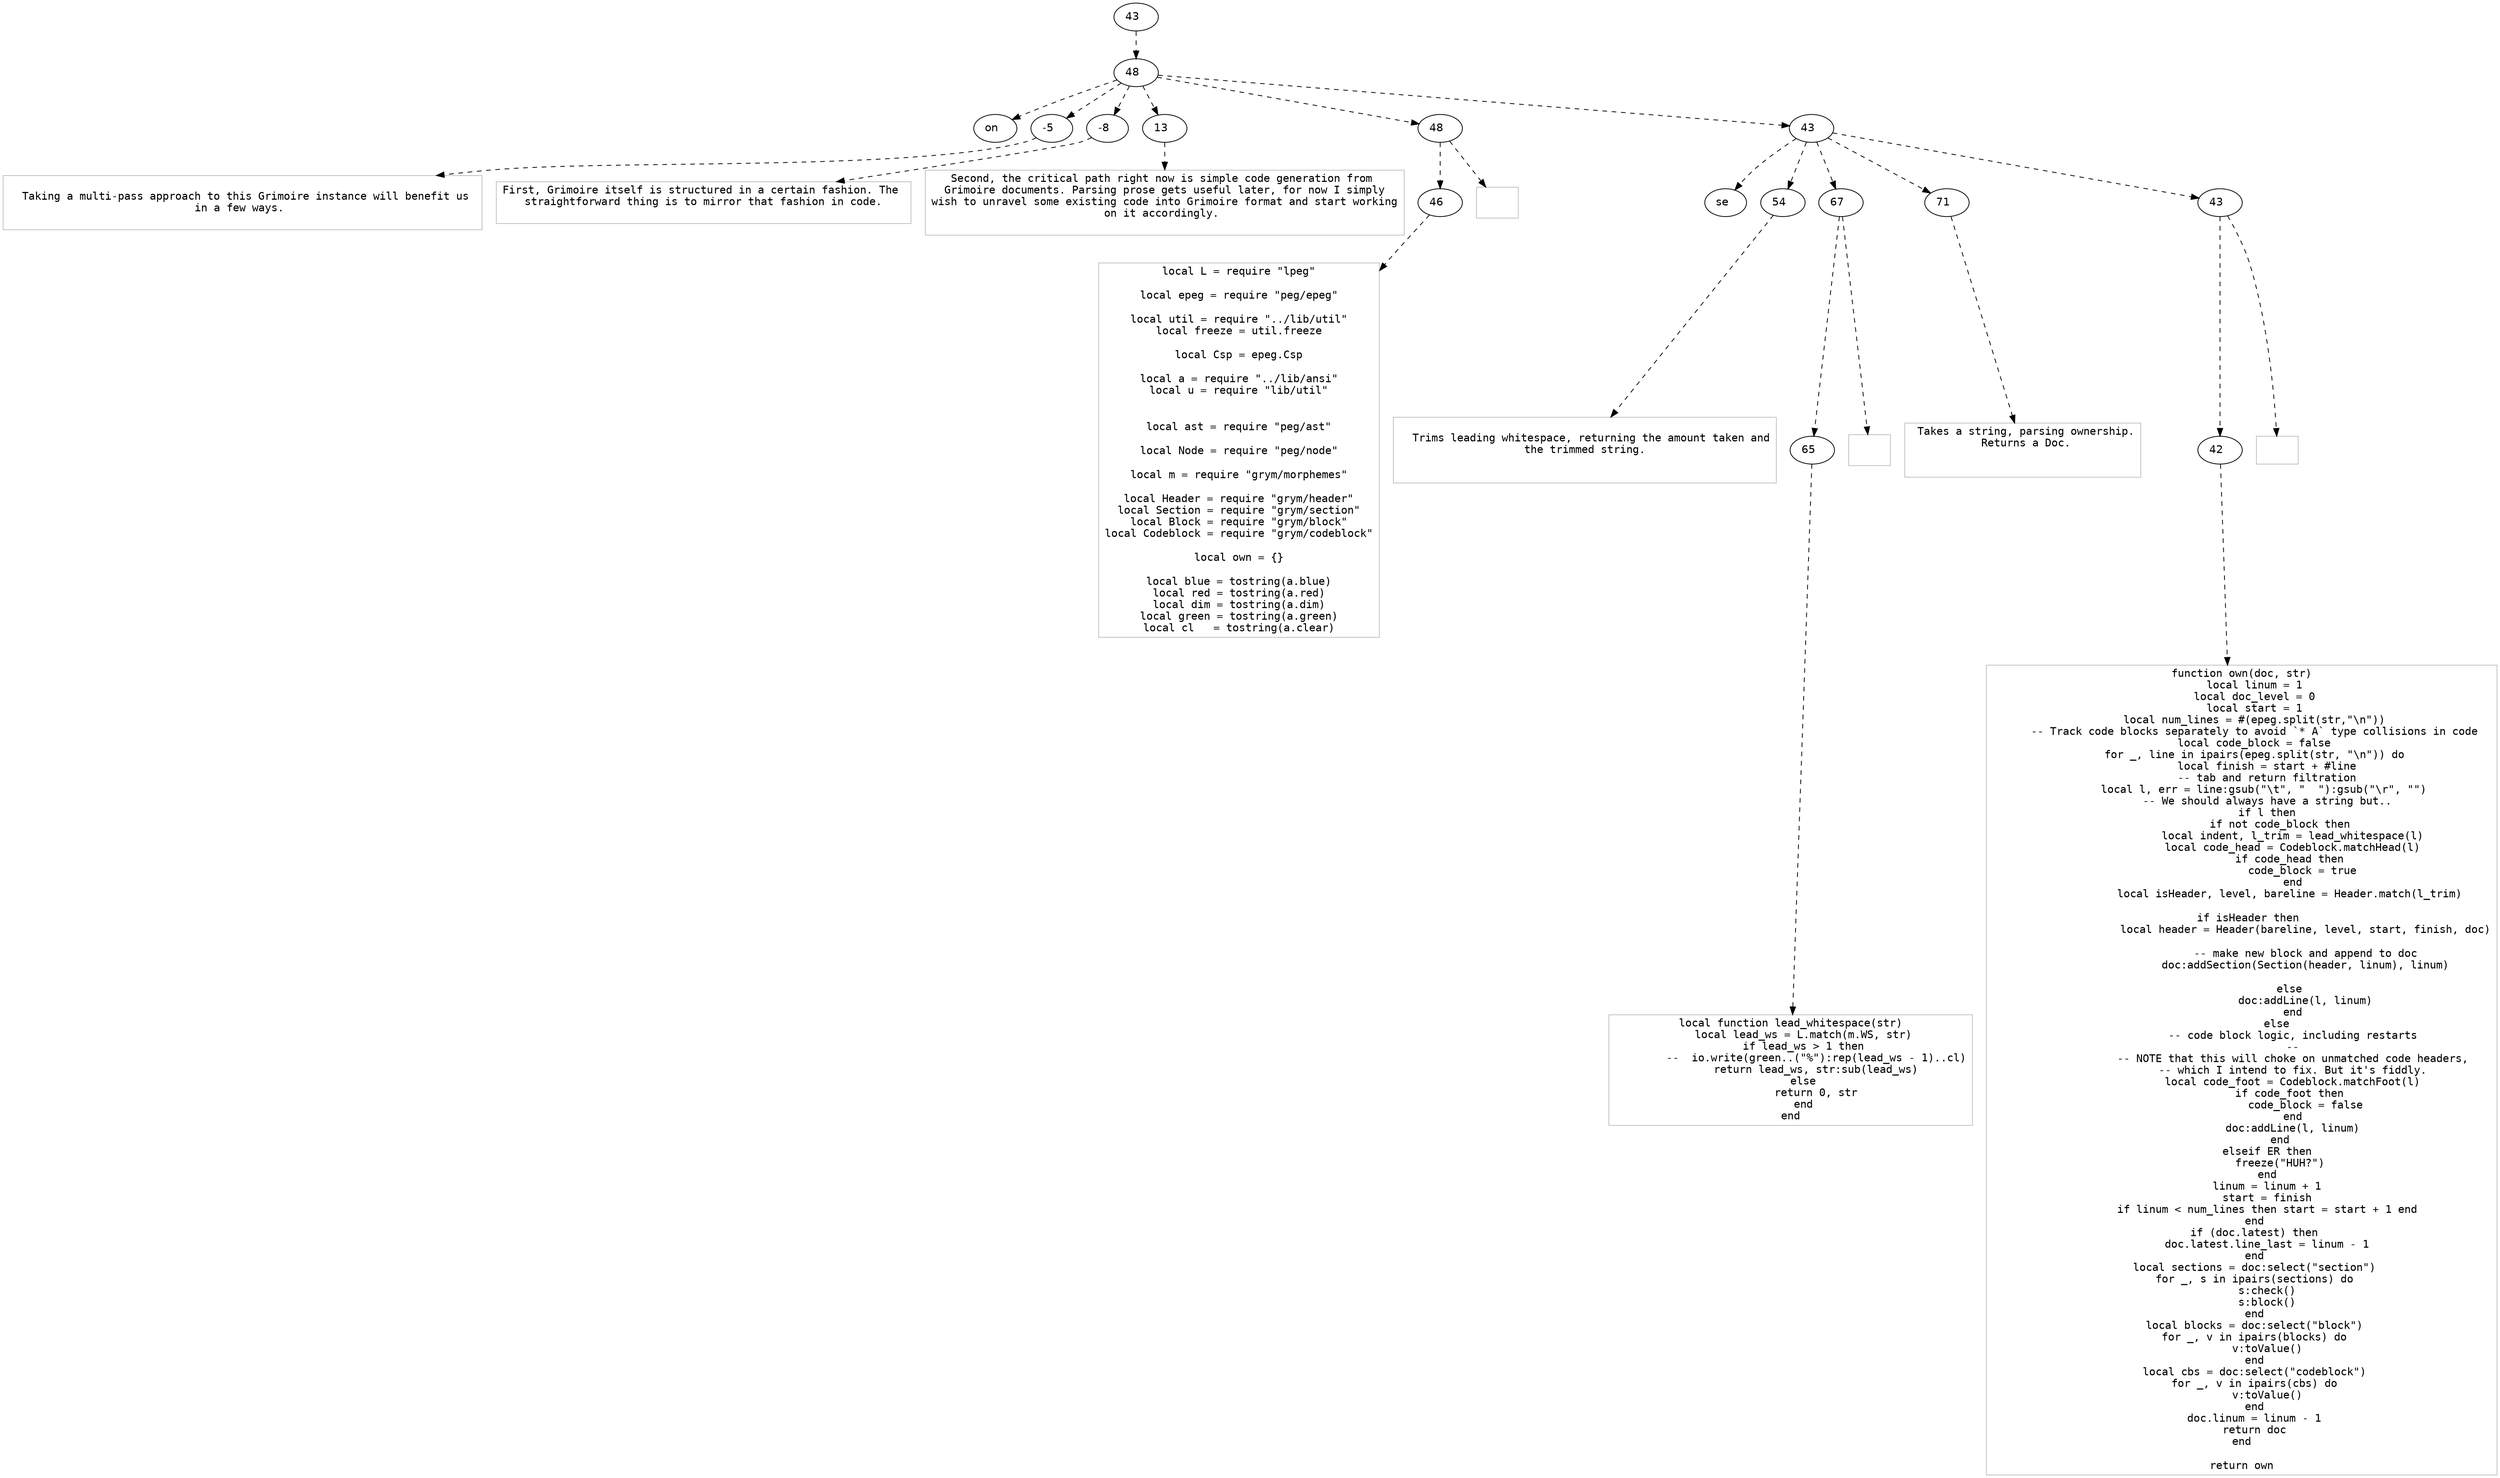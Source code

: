 digraph hierarchy {

node [fontname=Helvetica]
edge [style=dashed]

doc_0 [label="43  "]

doc_0 -> { section_1}
{rank=same; section_1}

section_1 [label="48  "]

section_1 -> { header_2 block_3 block_4 block_5 block_6 section_7}
{rank=same; header_2 block_3 block_4 block_5 block_6 section_7}

header_2 [label="on  "]
block_3 [label="-5  "]
block_4 [label="-8  "]
block_5 [label="13  "]
block_6 [label="48  "]
section_7 [label="43  "]


block_3 -> leaf_8
leaf_8  [color=Gray,shape=rectangle,fontname=Inconsolata,label="
  Taking a multi-pass approach to this Grimoire instance will benefit us 
in a few ways. 

"]
block_4 -> leaf_9
leaf_9  [color=Gray,shape=rectangle,fontname=Inconsolata,label="First, Grimoire itself is structured in a certain fashion. The 
straightforward thing is to mirror that fashion in code.

"]
block_5 -> leaf_10
leaf_10  [color=Gray,shape=rectangle,fontname=Inconsolata,label="Second, the critical path right now is simple code generation from 
Grimoire documents. Parsing prose gets useful later, for now I simply
wish to unravel some existing code into Grimoire format and start working
on it accordingly. 

"]block_6 -> { codeblock_11}
{rank=same; codeblock_11}

codeblock_11 [label="46  "]


codeblock_11 -> leaf_12
leaf_12  [color=Gray,shape=rectangle,fontname=Inconsolata,label="local L = require \"lpeg\"

local epeg = require \"peg/epeg\"

local util = require \"../lib/util\"
local freeze = util.freeze

local Csp = epeg.Csp

local a = require \"../lib/ansi\"
local u = require \"lib/util\"


local ast = require \"peg/ast\"

local Node = require \"peg/node\"

local m = require \"grym/morphemes\"

local Header = require \"grym/header\"
local Section = require \"grym/section\"
local Block = require \"grym/block\"
local Codeblock = require \"grym/codeblock\"

local own = {}

local blue = tostring(a.blue)
local red = tostring(a.red)
local dim = tostring(a.dim)
local green = tostring(a.green)
local cl   = tostring(a.clear)
"]
block_6 -> leaf_13
leaf_13  [color=Gray,shape=rectangle,fontname=Inconsolata,label="

"]section_7 -> { header_14 block_15 block_16 block_17 block_18}
{rank=same; header_14 block_15 block_16 block_17 block_18}

header_14 [label="se  "]
block_15 [label="54  "]
block_16 [label="67  "]
block_17 [label="71  "]
block_18 [label="43  "]


block_15 -> leaf_19
leaf_19  [color=Gray,shape=rectangle,fontname=Inconsolata,label="
  Trims leading whitespace, returning the amount taken and
the trimmed string.
 

"]block_16 -> { codeblock_20}
{rank=same; codeblock_20}

codeblock_20 [label="65  "]


codeblock_20 -> leaf_21
leaf_21  [color=Gray,shape=rectangle,fontname=Inconsolata,label="local function lead_whitespace(str)
    local lead_ws = L.match(m.WS, str)
    if lead_ws > 1 then
        --  io.write(green..(\"%\"):rep(lead_ws - 1)..cl)
        return lead_ws, str:sub(lead_ws)
    else
        return 0, str
    end
end
"]
block_16 -> leaf_22
leaf_22  [color=Gray,shape=rectangle,fontname=Inconsolata,label="

"]
block_17 -> leaf_23
leaf_23  [color=Gray,shape=rectangle,fontname=Inconsolata,label=" Takes a string, parsing ownership.
 Returns a Doc.


"]block_18 -> { codeblock_24}
{rank=same; codeblock_24}

codeblock_24 [label="42  "]


codeblock_24 -> leaf_25
leaf_25  [color=Gray,shape=rectangle,fontname=Inconsolata,label="function own(doc, str)
    local linum = 1
    local doc_level = 0
    local start = 1
    local num_lines = #(epeg.split(str,\"\\n\"))
    -- Track code blocks separately to avoid `* A` type collisions in code
    local code_block = false
    for _, line in ipairs(epeg.split(str, \"\\n\")) do
        local finish = start + #line
        -- tab and return filtration
        local l, err = line:gsub(\"\\t\", \"  \"):gsub(\"\\r\", \"\") 
        -- We should always have a string but..
        if l then
            if not code_block then
                local indent, l_trim = lead_whitespace(l)
                local code_head = Codeblock.matchHead(l)
                if code_head then 
                    code_block = true 
                end
                local isHeader, level, bareline = Header.match(l_trim) 

                if isHeader then              
                    local header = Header(bareline, level, start, finish, doc)

                    -- make new block and append to doc
                    doc:addSection(Section(header, linum), linum)

                else 
                    doc:addLine(l, linum)
                end
            else 
                -- code block logic, including restarts
                --
                -- NOTE that this will choke on unmatched code headers,
                -- which I intend to fix. But it's fiddly.
                local code_foot = Codeblock.matchFoot(l)
                if code_foot then 
                    code_block = false
                end
                doc:addLine(l, linum)
            end
        elseif ER then
            freeze(\"HUH?\")
        end
        linum = linum + 1
        start = finish
        if linum < num_lines then start = start + 1 end
    end
    if (doc.latest) then
        doc.latest.line_last = linum - 1
    end
    local sections = doc:select(\"section\")
    for _, s in ipairs(sections) do
        s:check()
        s:block()
    end
    local blocks = doc:select(\"block\")
    for _, v in ipairs(blocks) do
        v:toValue()
    end
    local cbs = doc:select(\"codeblock\")
    for _, v in ipairs(cbs) do
        v:toValue()
    end
    doc.linum = linum - 1
    return doc
end

return own
"]
block_18 -> leaf_26
leaf_26  [color=Gray,shape=rectangle,fontname=Inconsolata,label="
"]
}
